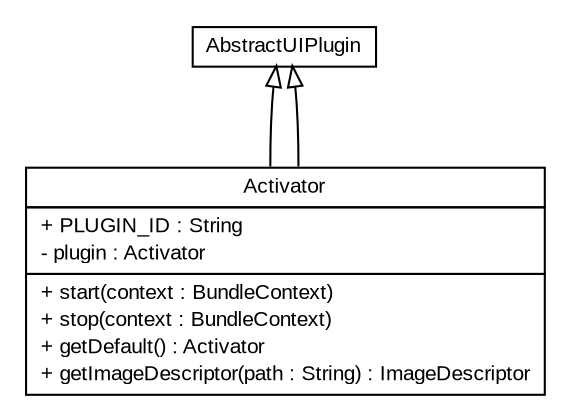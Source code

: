 #!/usr/local/bin/dot
#
# Class diagram 
# Generated by UMLGraph version 5.2 (http://www.umlgraph.org/)
#

digraph G {
	edge [fontname="arial",fontsize=10,labelfontname="arial",labelfontsize=10];
	node [fontname="arial",fontsize=10,shape=plaintext];
	nodesep=0.25;
	ranksep=0.5;
	// controller.Activator
	c1074 [label=<<table title="controller.Activator" border="0" cellborder="1" cellspacing="0" cellpadding="2" port="p" href="./Activator.html">
		<tr><td><table border="0" cellspacing="0" cellpadding="1">
<tr><td align="center" balign="center"> Activator </td></tr>
		</table></td></tr>
		<tr><td><table border="0" cellspacing="0" cellpadding="1">
<tr><td align="left" balign="left"> + PLUGIN_ID : String </td></tr>
<tr><td align="left" balign="left"> - plugin : Activator </td></tr>
		</table></td></tr>
		<tr><td><table border="0" cellspacing="0" cellpadding="1">
<tr><td align="left" balign="left"> + start(context : BundleContext) </td></tr>
<tr><td align="left" balign="left"> + stop(context : BundleContext) </td></tr>
<tr><td align="left" balign="left"> + getDefault() : Activator </td></tr>
<tr><td align="left" balign="left"> + getImageDescriptor(path : String) : ImageDescriptor </td></tr>
		</table></td></tr>
		</table>>, fontname="arial", fontcolor="black", fontsize=10.0];
	//controller.Activator extends AbstractUIPlugin
	c1104:p -> c1074:p [dir=back,arrowtail=empty];
	//controller.Activator extends AbstractUIPlugin
	c1104:p -> c1074:p [dir=back,arrowtail=empty];
	// AbstractUIPlugin
	c1104[label=<<table title="AbstractUIPlugin" border="0" cellborder="1" cellspacing="0" cellpadding="2" port="p" href="http://java.sun.com/j2se/1.4.2/docs/api//AbstractUIPlugin.html">
		<tr><td><table border="0" cellspacing="0" cellpadding="1">
<tr><td align="center" balign="center"> AbstractUIPlugin </td></tr>
		</table></td></tr>
		</table>>, fontname="arial", fontcolor="black", fontsize=10.0];
}

